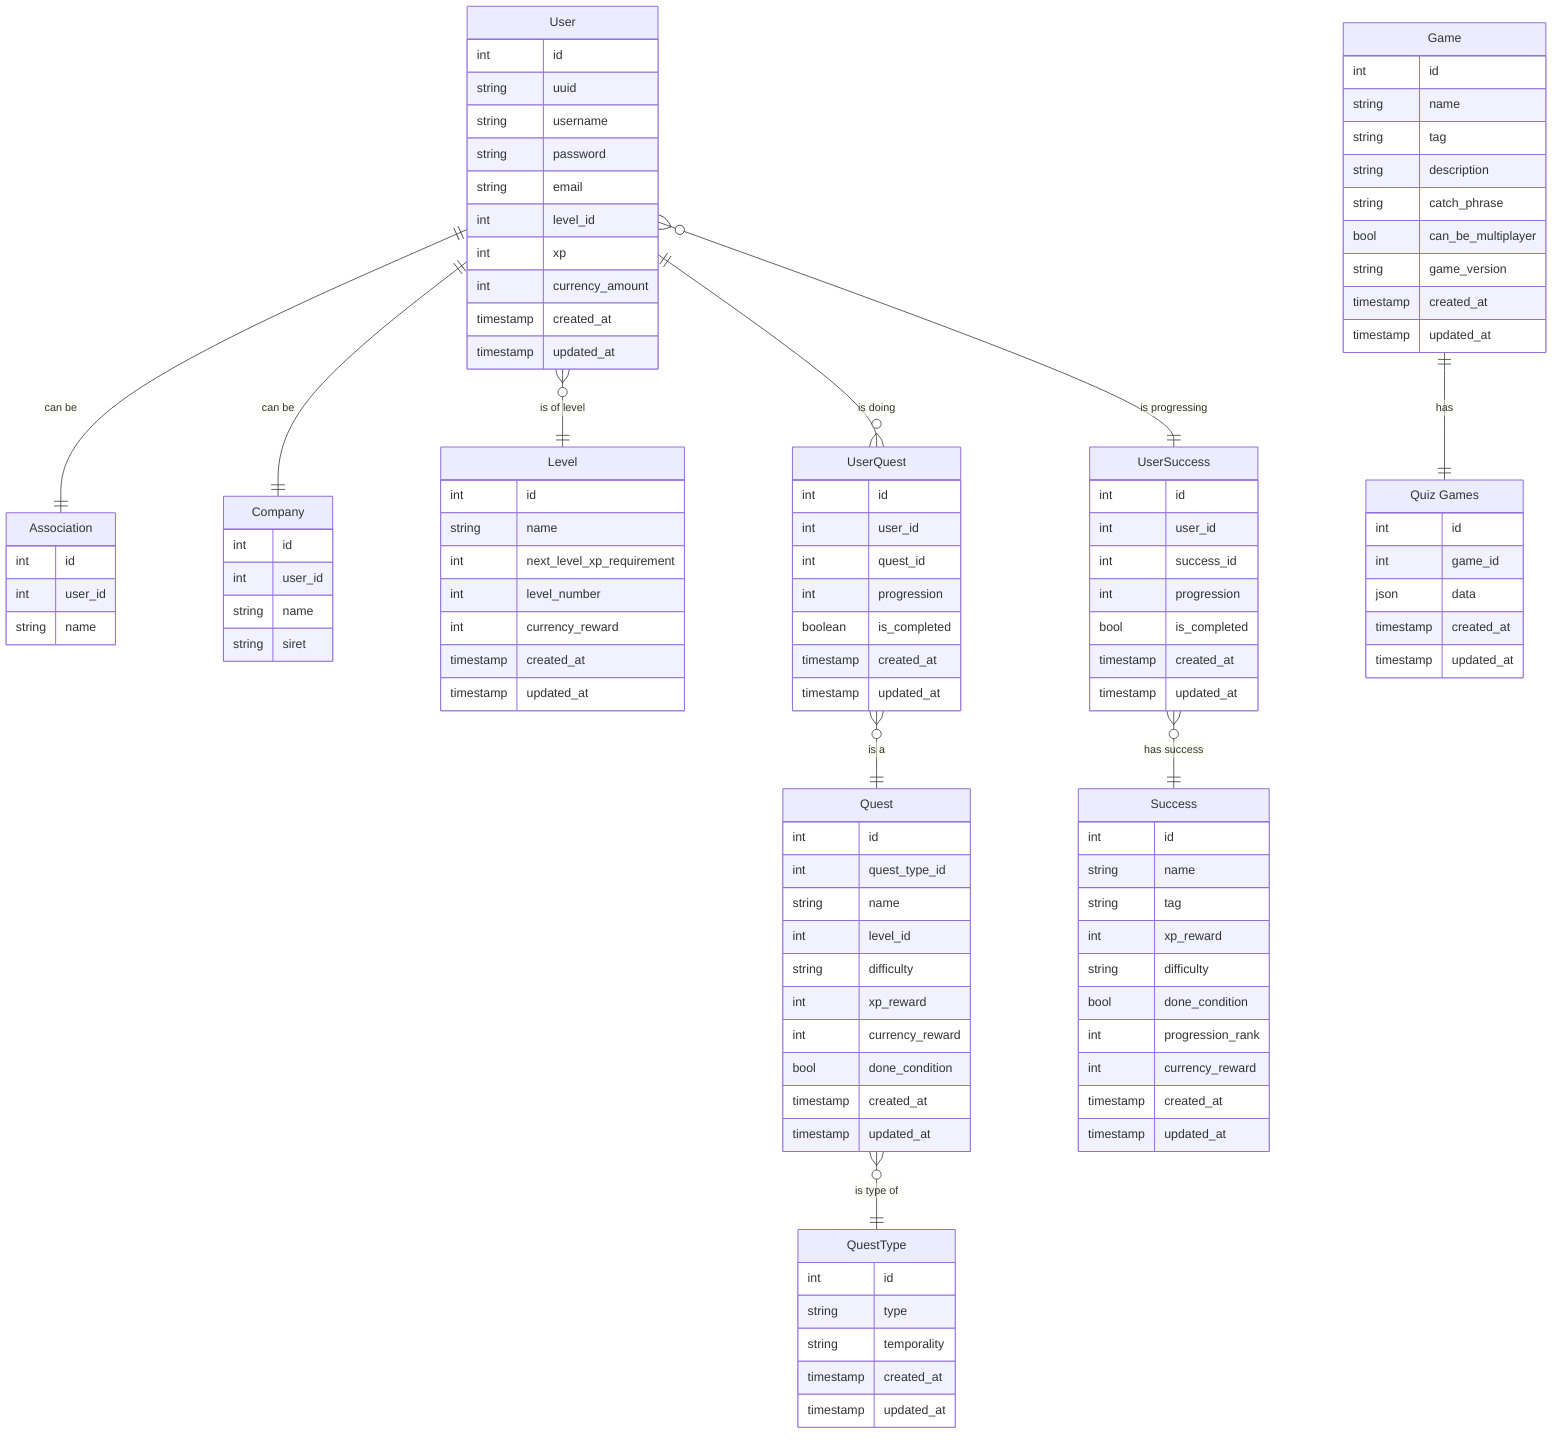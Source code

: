 erDiagram
    user[User] {
        int id
        string uuid
        string username
        string password
        string email
        int level_id
        int xp
        int currency_amount
        timestamp created_at
        timestamp updated_at
    }
    a[Association]{
        int id
        int user_id
        string name
    }
    c[Company]{
        int id
        int user_id
        string name
        string siret
    }
    l[Level] {
        int id
        string name
        int next_level_xp_requirement
        int level_number
        int currency_reward
        timestamp created_at
        timestamp updated_at
    }
    uq[UserQuest] {
        int id
        int user_id
        int quest_id
        int progression
        boolean is_completed
        timestamp created_at
        timestamp updated_at
    }
    q[Quest] {
        int id
        int quest_type_id
        string name
        int level_id
        string difficulty
        int xp_reward
        int currency_reward
        bool done_condition
        timestamp created_at
        timestamp updated_at
    }
    qt[QuestType] {
        int id
        string type
        string temporality
        timestamp created_at
        timestamp updated_at
    }
    s[Success]{
        int id
        string name
        string tag
        int xp_reward
        string difficulty
        bool done_condition
        int progression_rank
        int currency_reward
        timestamp created_at
        timestamp updated_at
    }
    us[UserSuccess]{
        int id
        int user_id
        int success_id
        int progression
        bool is_completed
        timestamp created_at
        timestamp updated_at
    }
    g[Game]{
        int id
        string name
        string tag
        string description
        string catch_phrase
        bool can_be_multiplayer
        string game_version
        timestamp created_at
        timestamp updated_at
    }
    qg["Quiz Games"]{
        int id
        int game_id
        json data
        timestamp created_at
        timestamp updated_at
    }
    user ||--|| a : "can be"
    user ||--|| c : "can be"
    user }o--|| l : "is of level"
    user ||--o{ uq : "is doing"
    user }o--|| us : "is progressing"
    us }o--|| s : "has success"
    uq }o--|| q : "is a"
    q }o--|| qt : "is type of"
    g ||--|| qg : "has"